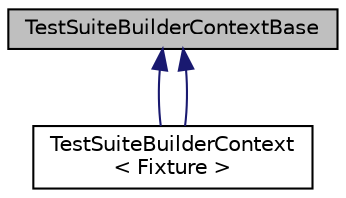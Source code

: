 digraph "TestSuiteBuilderContextBase"
{
  edge [fontname="Helvetica",fontsize="10",labelfontname="Helvetica",labelfontsize="10"];
  node [fontname="Helvetica",fontsize="10",shape=record];
  Node1 [label="TestSuiteBuilderContextBase",height=0.2,width=0.4,color="black", fillcolor="grey75", style="filled", fontcolor="black"];
  Node1 -> Node2 [dir="back",color="midnightblue",fontsize="10",style="solid",fontname="Helvetica"];
  Node2 [label="TestSuiteBuilderContext\l\< Fixture \>",height=0.2,width=0.4,color="black", fillcolor="white", style="filled",URL="$class_test_suite_builder_context.html",tooltip="Type-sage context used when creating test suite in HelperMacros. "];
  Node1 -> Node2 [dir="back",color="midnightblue",fontsize="10",style="solid",fontname="Helvetica"];
}
